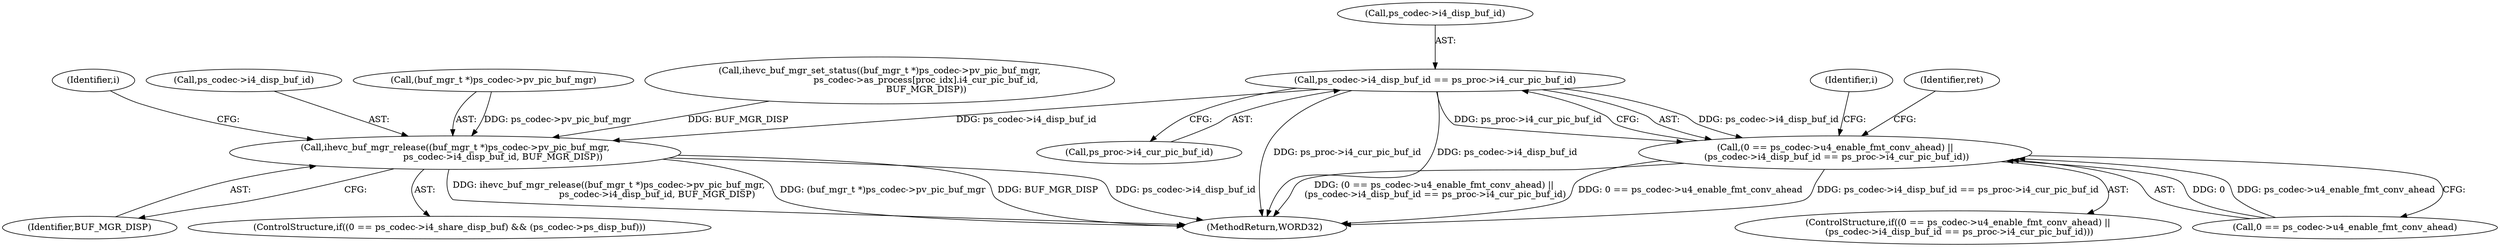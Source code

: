 digraph "0_Android_a33f6725d7e9f92330f995ce2dcf4faa33f6433f@pointer" {
"1001308" [label="(Call,ps_codec->i4_disp_buf_id == ps_proc->i4_cur_pic_buf_id)"];
"1001302" [label="(Call,(0 == ps_codec->u4_enable_fmt_conv_ahead) ||\n (ps_codec->i4_disp_buf_id == ps_proc->i4_cur_pic_buf_id))"];
"1001756" [label="(Call,ihevc_buf_mgr_release((buf_mgr_t *)ps_codec->pv_pic_buf_mgr,\n                                  ps_codec->i4_disp_buf_id, BUF_MGR_DISP))"];
"1001762" [label="(Call,ps_codec->i4_disp_buf_id)"];
"1001906" [label="(MethodReturn,WORD32)"];
"1001309" [label="(Call,ps_codec->i4_disp_buf_id)"];
"1001757" [label="(Call,(buf_mgr_t *)ps_codec->pv_pic_buf_mgr)"];
"1001765" [label="(Identifier,BUF_MGR_DISP)"];
"1001308" [label="(Call,ps_codec->i4_disp_buf_id == ps_proc->i4_cur_pic_buf_id)"];
"1001312" [label="(Call,ps_proc->i4_cur_pic_buf_id)"];
"1001301" [label="(ControlStructure,if((0 == ps_codec->u4_enable_fmt_conv_ahead) ||\n (ps_codec->i4_disp_buf_id == ps_proc->i4_cur_pic_buf_id)))"];
"1001303" [label="(Call,0 == ps_codec->u4_enable_fmt_conv_ahead)"];
"1001317" [label="(Identifier,i)"];
"1001712" [label="(Call,ihevc_buf_mgr_set_status((buf_mgr_t *)ps_codec->pv_pic_buf_mgr,\n                                 ps_codec->as_process[proc_idx].i4_cur_pic_buf_id,\n                                 BUF_MGR_DISP))"];
"1001302" [label="(Call,(0 == ps_codec->u4_enable_fmt_conv_ahead) ||\n (ps_codec->i4_disp_buf_id == ps_proc->i4_cur_pic_buf_id))"];
"1001768" [label="(Identifier,i)"];
"1001756" [label="(Call,ihevc_buf_mgr_release((buf_mgr_t *)ps_codec->pv_pic_buf_mgr,\n                                  ps_codec->i4_disp_buf_id, BUF_MGR_DISP))"];
"1001385" [label="(Identifier,ret)"];
"1001746" [label="(ControlStructure,if((0 == ps_codec->i4_share_disp_buf) && (ps_codec->ps_disp_buf)))"];
"1001308" -> "1001302"  [label="AST: "];
"1001308" -> "1001312"  [label="CFG: "];
"1001309" -> "1001308"  [label="AST: "];
"1001312" -> "1001308"  [label="AST: "];
"1001302" -> "1001308"  [label="CFG: "];
"1001308" -> "1001906"  [label="DDG: ps_proc->i4_cur_pic_buf_id"];
"1001308" -> "1001906"  [label="DDG: ps_codec->i4_disp_buf_id"];
"1001308" -> "1001302"  [label="DDG: ps_codec->i4_disp_buf_id"];
"1001308" -> "1001302"  [label="DDG: ps_proc->i4_cur_pic_buf_id"];
"1001308" -> "1001756"  [label="DDG: ps_codec->i4_disp_buf_id"];
"1001302" -> "1001301"  [label="AST: "];
"1001302" -> "1001303"  [label="CFG: "];
"1001303" -> "1001302"  [label="AST: "];
"1001317" -> "1001302"  [label="CFG: "];
"1001385" -> "1001302"  [label="CFG: "];
"1001302" -> "1001906"  [label="DDG: ps_codec->i4_disp_buf_id == ps_proc->i4_cur_pic_buf_id"];
"1001302" -> "1001906"  [label="DDG: (0 == ps_codec->u4_enable_fmt_conv_ahead) ||\n (ps_codec->i4_disp_buf_id == ps_proc->i4_cur_pic_buf_id)"];
"1001302" -> "1001906"  [label="DDG: 0 == ps_codec->u4_enable_fmt_conv_ahead"];
"1001303" -> "1001302"  [label="DDG: 0"];
"1001303" -> "1001302"  [label="DDG: ps_codec->u4_enable_fmt_conv_ahead"];
"1001756" -> "1001746"  [label="AST: "];
"1001756" -> "1001765"  [label="CFG: "];
"1001757" -> "1001756"  [label="AST: "];
"1001762" -> "1001756"  [label="AST: "];
"1001765" -> "1001756"  [label="AST: "];
"1001768" -> "1001756"  [label="CFG: "];
"1001756" -> "1001906"  [label="DDG: ps_codec->i4_disp_buf_id"];
"1001756" -> "1001906"  [label="DDG: ihevc_buf_mgr_release((buf_mgr_t *)ps_codec->pv_pic_buf_mgr,\n                                  ps_codec->i4_disp_buf_id, BUF_MGR_DISP)"];
"1001756" -> "1001906"  [label="DDG: (buf_mgr_t *)ps_codec->pv_pic_buf_mgr"];
"1001756" -> "1001906"  [label="DDG: BUF_MGR_DISP"];
"1001757" -> "1001756"  [label="DDG: ps_codec->pv_pic_buf_mgr"];
"1001712" -> "1001756"  [label="DDG: BUF_MGR_DISP"];
}
